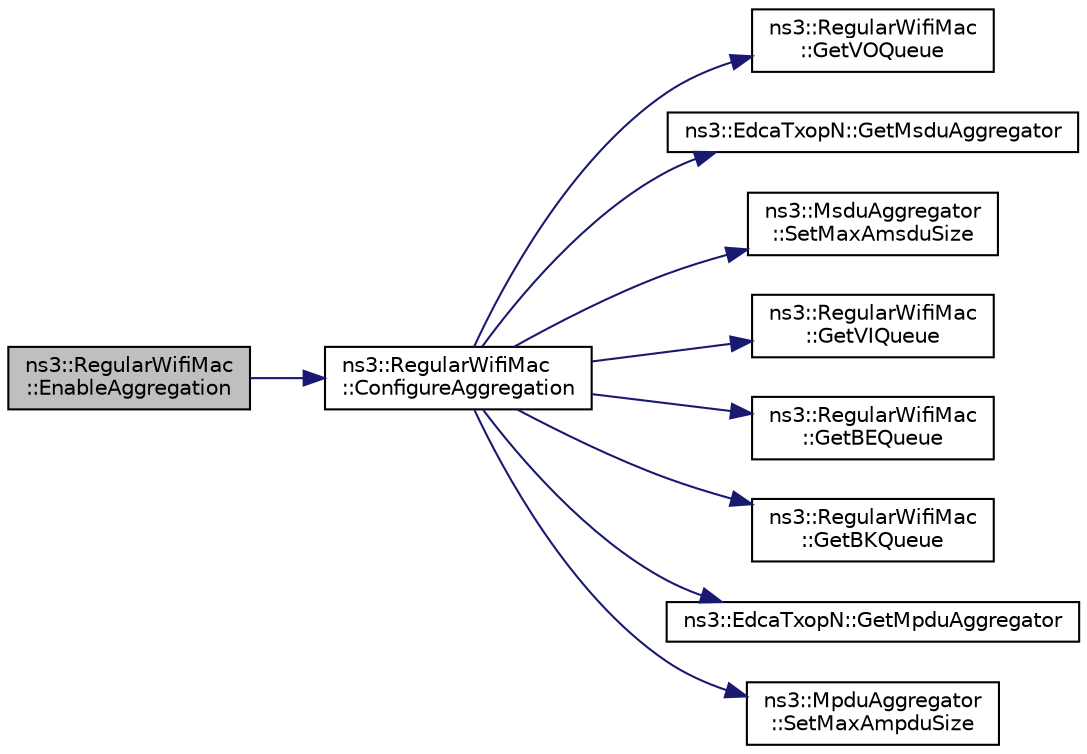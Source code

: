 digraph "ns3::RegularWifiMac::EnableAggregation"
{
  edge [fontname="Helvetica",fontsize="10",labelfontname="Helvetica",labelfontsize="10"];
  node [fontname="Helvetica",fontsize="10",shape=record];
  rankdir="LR";
  Node1 [label="ns3::RegularWifiMac\l::EnableAggregation",height=0.2,width=0.4,color="black", fillcolor="grey75", style="filled", fontcolor="black"];
  Node1 -> Node2 [color="midnightblue",fontsize="10",style="solid"];
  Node2 [label="ns3::RegularWifiMac\l::ConfigureAggregation",height=0.2,width=0.4,color="black", fillcolor="white", style="filled",URL="$df/db9/classns3_1_1RegularWifiMac.html#a001b927073ce18a83d1ab6daa6cfe467",tooltip="Configure aggregation function. "];
  Node2 -> Node3 [color="midnightblue",fontsize="10",style="solid"];
  Node3 [label="ns3::RegularWifiMac\l::GetVOQueue",height=0.2,width=0.4,color="black", fillcolor="white", style="filled",URL="$df/db9/classns3_1_1RegularWifiMac.html#af762e3e828819033fd37d533174047e3"];
  Node2 -> Node4 [color="midnightblue",fontsize="10",style="solid"];
  Node4 [label="ns3::EdcaTxopN::GetMsduAggregator",height=0.2,width=0.4,color="black", fillcolor="white", style="filled",URL="$dc/db8/classns3_1_1EdcaTxopN.html#a77aeb47db8b8c53351cfb3b5bc2fc771"];
  Node2 -> Node5 [color="midnightblue",fontsize="10",style="solid"];
  Node5 [label="ns3::MsduAggregator\l::SetMaxAmsduSize",height=0.2,width=0.4,color="black", fillcolor="white", style="filled",URL="$da/dc7/classns3_1_1MsduAggregator.html#a8b2951e80cae44b42bf17bfc4ba81acd"];
  Node2 -> Node6 [color="midnightblue",fontsize="10",style="solid"];
  Node6 [label="ns3::RegularWifiMac\l::GetVIQueue",height=0.2,width=0.4,color="black", fillcolor="white", style="filled",URL="$df/db9/classns3_1_1RegularWifiMac.html#afc644c868a54ac3f20c3312efa9db472"];
  Node2 -> Node7 [color="midnightblue",fontsize="10",style="solid"];
  Node7 [label="ns3::RegularWifiMac\l::GetBEQueue",height=0.2,width=0.4,color="black", fillcolor="white", style="filled",URL="$df/db9/classns3_1_1RegularWifiMac.html#a4d74298f820e686659ef42bc07a68f7e"];
  Node2 -> Node8 [color="midnightblue",fontsize="10",style="solid"];
  Node8 [label="ns3::RegularWifiMac\l::GetBKQueue",height=0.2,width=0.4,color="black", fillcolor="white", style="filled",URL="$df/db9/classns3_1_1RegularWifiMac.html#acbaa021944886a32380803d17564cb15"];
  Node2 -> Node9 [color="midnightblue",fontsize="10",style="solid"];
  Node9 [label="ns3::EdcaTxopN::GetMpduAggregator",height=0.2,width=0.4,color="black", fillcolor="white", style="filled",URL="$dc/db8/classns3_1_1EdcaTxopN.html#aa8beff92afb46fd336cdf35cb0f451c9"];
  Node2 -> Node10 [color="midnightblue",fontsize="10",style="solid"];
  Node10 [label="ns3::MpduAggregator\l::SetMaxAmpduSize",height=0.2,width=0.4,color="black", fillcolor="white", style="filled",URL="$d0/dd9/classns3_1_1MpduAggregator.html#a00344d9ef60b8ad4368769b31761f55d"];
}
